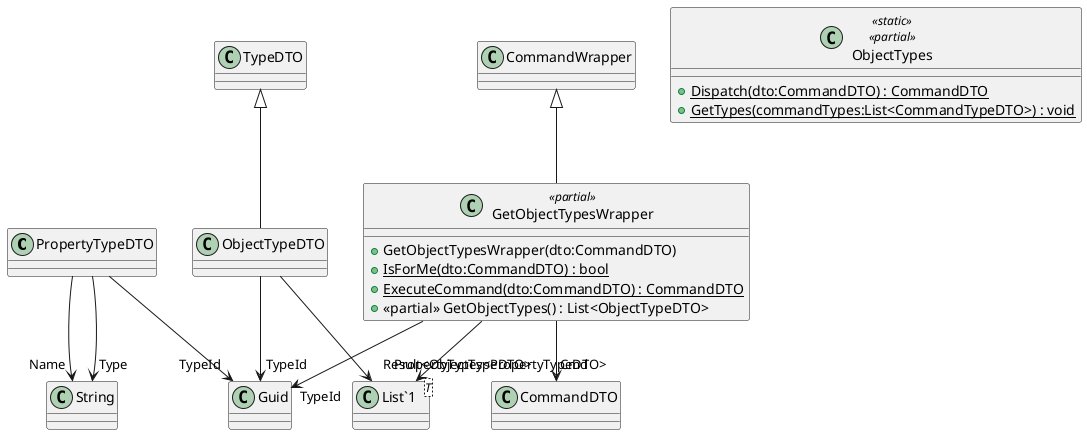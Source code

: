 @startuml
class PropertyTypeDTO {
}
class ObjectTypeDTO {
}
class GetObjectTypesWrapper <<partial>> {
    + GetObjectTypesWrapper(dto:CommandDTO)
    + {static} IsForMe(dto:CommandDTO) : bool
    + {static} ExecuteCommand(dto:CommandDTO) : CommandDTO
    + <<partial>> GetObjectTypes() : List<ObjectTypeDTO>
}
class ObjectTypes <<static>> <<partial>> {
    + {static} Dispatch(dto:CommandDTO) : CommandDTO
}
class ObjectTypes <<static>> <<partial>> {
    + {static} GetTypes(commandTypes:List<CommandTypeDTO>) : void
}
class "List`1"<T> {
}
PropertyTypeDTO --> "TypeId" Guid
PropertyTypeDTO --> "Name" String
PropertyTypeDTO --> "Type" String
TypeDTO <|-- ObjectTypeDTO
ObjectTypeDTO --> "TypeId" Guid
ObjectTypeDTO --> "PropertyTypes<PropertyTypeDTO>" "List`1"
CommandWrapper <|-- GetObjectTypesWrapper
GetObjectTypesWrapper --> "TypeId" Guid
GetObjectTypesWrapper --> "Cmd" CommandDTO
GetObjectTypesWrapper --> "Result<ObjectTypeDTO>" "List`1"
@enduml
